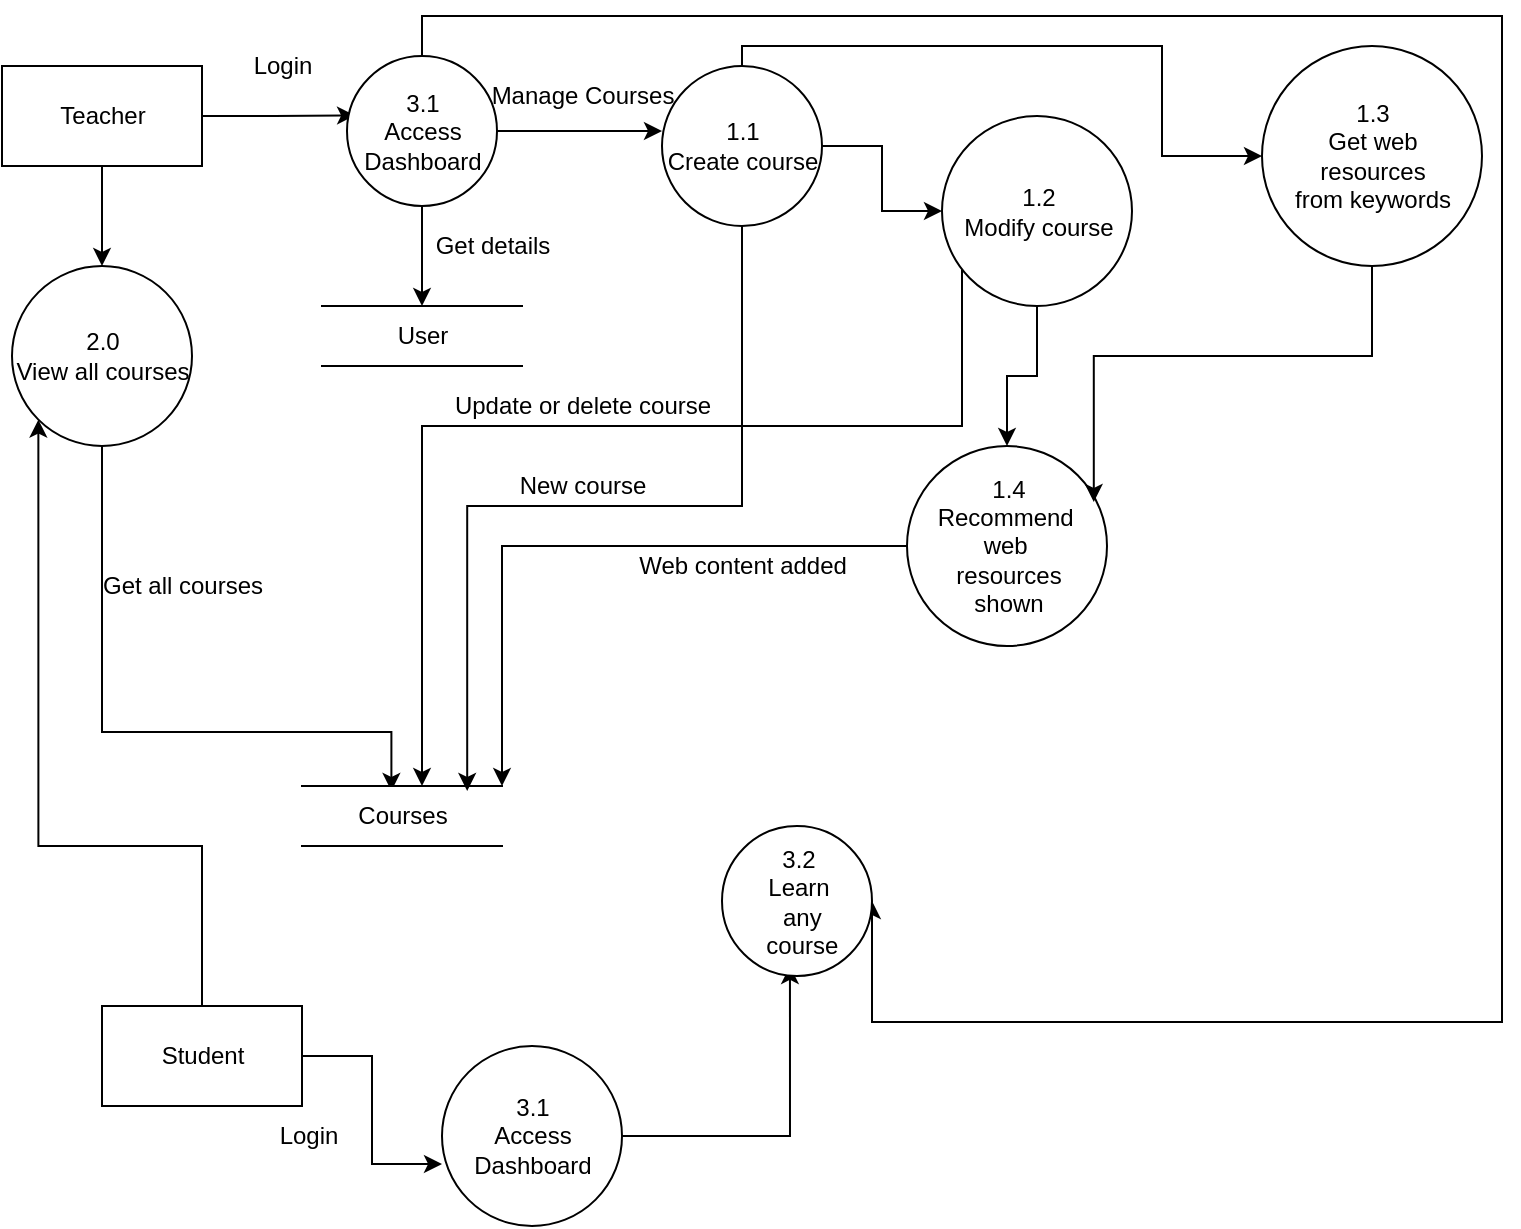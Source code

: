 <mxfile version="14.7.8" type="github">
  <diagram id="uNabezOZbzhQUUktLZSe" name="Page-1">
    <mxGraphModel dx="1199" dy="611" grid="1" gridSize="10" guides="1" tooltips="1" connect="1" arrows="1" fold="1" page="1" pageScale="1" pageWidth="827" pageHeight="1169" math="0" shadow="0">
      <root>
        <mxCell id="0" />
        <mxCell id="1" parent="0" />
        <mxCell id="d3qm_ClmXxjC8AG7S3Nh-4" style="edgeStyle=orthogonalEdgeStyle;rounded=0;orthogonalLoop=1;jettySize=auto;html=1;exitX=1;exitY=0.5;exitDx=0;exitDy=0;entryX=0.054;entryY=0.396;entryDx=0;entryDy=0;entryPerimeter=0;" parent="1" source="d3qm_ClmXxjC8AG7S3Nh-1" target="d3qm_ClmXxjC8AG7S3Nh-2" edge="1">
          <mxGeometry relative="1" as="geometry" />
        </mxCell>
        <mxCell id="d3qm_ClmXxjC8AG7S3Nh-8" style="edgeStyle=orthogonalEdgeStyle;rounded=0;orthogonalLoop=1;jettySize=auto;html=1;" parent="1" source="d3qm_ClmXxjC8AG7S3Nh-1" target="d3qm_ClmXxjC8AG7S3Nh-9" edge="1">
          <mxGeometry relative="1" as="geometry">
            <mxPoint x="110" y="180" as="targetPoint" />
          </mxGeometry>
        </mxCell>
        <mxCell id="d3qm_ClmXxjC8AG7S3Nh-1" value="Teacher" style="html=1;dashed=0;whitespace=wrap;" parent="1" vertex="1">
          <mxGeometry x="60" y="50" width="100" height="50" as="geometry" />
        </mxCell>
        <mxCell id="d3qm_ClmXxjC8AG7S3Nh-6" style="edgeStyle=orthogonalEdgeStyle;rounded=0;orthogonalLoop=1;jettySize=auto;html=1;entryX=0.5;entryY=0;entryDx=0;entryDy=0;" parent="1" source="d3qm_ClmXxjC8AG7S3Nh-2" target="d3qm_ClmXxjC8AG7S3Nh-3" edge="1">
          <mxGeometry relative="1" as="geometry" />
        </mxCell>
        <mxCell id="d3qm_ClmXxjC8AG7S3Nh-13" style="edgeStyle=orthogonalEdgeStyle;rounded=0;orthogonalLoop=1;jettySize=auto;html=1;" parent="1" source="d3qm_ClmXxjC8AG7S3Nh-2" edge="1">
          <mxGeometry relative="1" as="geometry">
            <mxPoint x="390" y="82.5" as="targetPoint" />
          </mxGeometry>
        </mxCell>
        <mxCell id="d3qm_ClmXxjC8AG7S3Nh-34" style="edgeStyle=orthogonalEdgeStyle;rounded=0;orthogonalLoop=1;jettySize=auto;html=1;exitX=0.5;exitY=0;exitDx=0;exitDy=0;entryX=1;entryY=0.5;entryDx=0;entryDy=0;" parent="1" source="d3qm_ClmXxjC8AG7S3Nh-2" target="d3qm_ClmXxjC8AG7S3Nh-32" edge="1">
          <mxGeometry relative="1" as="geometry">
            <Array as="points">
              <mxPoint x="270" y="25" />
              <mxPoint x="810" y="25" />
              <mxPoint x="810" y="528" />
            </Array>
          </mxGeometry>
        </mxCell>
        <mxCell id="d3qm_ClmXxjC8AG7S3Nh-2" value="3.1&lt;br&gt;Access&lt;br&gt;Dashboard" style="shape=ellipse;html=1;dashed=0;whitespace=wrap;aspect=fixed;perimeter=ellipsePerimeter;" parent="1" vertex="1">
          <mxGeometry x="232.5" y="45" width="75" height="75" as="geometry" />
        </mxCell>
        <mxCell id="d3qm_ClmXxjC8AG7S3Nh-3" value="User" style="html=1;dashed=0;whitespace=wrap;shape=partialRectangle;right=0;left=0;" parent="1" vertex="1">
          <mxGeometry x="220" y="170" width="100" height="30" as="geometry" />
        </mxCell>
        <mxCell id="d3qm_ClmXxjC8AG7S3Nh-5" value="Login" style="text;html=1;align=center;verticalAlign=middle;resizable=0;points=[];autosize=1;strokeColor=none;" parent="1" vertex="1">
          <mxGeometry x="180" y="40" width="40" height="20" as="geometry" />
        </mxCell>
        <mxCell id="d3qm_ClmXxjC8AG7S3Nh-7" value="Get details" style="text;html=1;align=center;verticalAlign=middle;resizable=0;points=[];autosize=1;strokeColor=none;" parent="1" vertex="1">
          <mxGeometry x="270" y="130" width="70" height="20" as="geometry" />
        </mxCell>
        <mxCell id="d3qm_ClmXxjC8AG7S3Nh-11" style="edgeStyle=orthogonalEdgeStyle;rounded=0;orthogonalLoop=1;jettySize=auto;html=1;entryX=0.447;entryY=0.082;entryDx=0;entryDy=0;entryPerimeter=0;" parent="1" source="d3qm_ClmXxjC8AG7S3Nh-9" target="d3qm_ClmXxjC8AG7S3Nh-10" edge="1">
          <mxGeometry relative="1" as="geometry">
            <Array as="points">
              <mxPoint x="110" y="383" />
            </Array>
          </mxGeometry>
        </mxCell>
        <mxCell id="d3qm_ClmXxjC8AG7S3Nh-9" value="2.0&lt;br&gt;View all courses" style="shape=ellipse;html=1;dashed=0;whitespace=wrap;aspect=fixed;perimeter=ellipsePerimeter;" parent="1" vertex="1">
          <mxGeometry x="65" y="150" width="90" height="90" as="geometry" />
        </mxCell>
        <mxCell id="d3qm_ClmXxjC8AG7S3Nh-10" value="Courses" style="html=1;dashed=0;whitespace=wrap;shape=partialRectangle;right=0;left=0;" parent="1" vertex="1">
          <mxGeometry x="210" y="410" width="100" height="30" as="geometry" />
        </mxCell>
        <mxCell id="d3qm_ClmXxjC8AG7S3Nh-12" value="Get all courses" style="text;html=1;align=center;verticalAlign=middle;resizable=0;points=[];autosize=1;strokeColor=none;" parent="1" vertex="1">
          <mxGeometry x="100" y="300" width="100" height="20" as="geometry" />
        </mxCell>
        <mxCell id="d3qm_ClmXxjC8AG7S3Nh-15" style="edgeStyle=orthogonalEdgeStyle;rounded=0;orthogonalLoop=1;jettySize=auto;html=1;exitX=0.5;exitY=1;exitDx=0;exitDy=0;entryX=0.826;entryY=0.082;entryDx=0;entryDy=0;entryPerimeter=0;" parent="1" source="d3qm_ClmXxjC8AG7S3Nh-14" target="d3qm_ClmXxjC8AG7S3Nh-10" edge="1">
          <mxGeometry relative="1" as="geometry">
            <mxPoint x="243" y="380" as="targetPoint" />
          </mxGeometry>
        </mxCell>
        <mxCell id="d3qm_ClmXxjC8AG7S3Nh-16" style="edgeStyle=orthogonalEdgeStyle;rounded=0;orthogonalLoop=1;jettySize=auto;html=1;exitX=1;exitY=0.5;exitDx=0;exitDy=0;" parent="1" source="d3qm_ClmXxjC8AG7S3Nh-14" target="d3qm_ClmXxjC8AG7S3Nh-17" edge="1">
          <mxGeometry relative="1" as="geometry">
            <mxPoint x="530" y="90" as="targetPoint" />
          </mxGeometry>
        </mxCell>
        <mxCell id="d3qm_ClmXxjC8AG7S3Nh-20" style="edgeStyle=orthogonalEdgeStyle;rounded=0;orthogonalLoop=1;jettySize=auto;html=1;exitX=0.5;exitY=0;exitDx=0;exitDy=0;" parent="1" source="d3qm_ClmXxjC8AG7S3Nh-14" target="d3qm_ClmXxjC8AG7S3Nh-21" edge="1">
          <mxGeometry relative="1" as="geometry">
            <mxPoint x="720" y="70" as="targetPoint" />
            <Array as="points">
              <mxPoint x="430" y="40" />
              <mxPoint x="640" y="40" />
              <mxPoint x="640" y="95" />
            </Array>
          </mxGeometry>
        </mxCell>
        <mxCell id="d3qm_ClmXxjC8AG7S3Nh-14" value="1.1&lt;br&gt;Create course" style="shape=ellipse;html=1;dashed=0;whitespace=wrap;aspect=fixed;perimeter=ellipsePerimeter;" parent="1" vertex="1">
          <mxGeometry x="390" y="50" width="80" height="80" as="geometry" />
        </mxCell>
        <mxCell id="d3qm_ClmXxjC8AG7S3Nh-18" style="edgeStyle=orthogonalEdgeStyle;rounded=0;orthogonalLoop=1;jettySize=auto;html=1;" parent="1" source="d3qm_ClmXxjC8AG7S3Nh-17" target="d3qm_ClmXxjC8AG7S3Nh-19" edge="1">
          <mxGeometry relative="1" as="geometry">
            <mxPoint x="562.5" y="220" as="targetPoint" />
          </mxGeometry>
        </mxCell>
        <mxCell id="d3qm_ClmXxjC8AG7S3Nh-23" style="edgeStyle=orthogonalEdgeStyle;rounded=0;orthogonalLoop=1;jettySize=auto;html=1;" parent="1" source="d3qm_ClmXxjC8AG7S3Nh-17" edge="1">
          <mxGeometry relative="1" as="geometry">
            <mxPoint x="270" y="410" as="targetPoint" />
            <Array as="points">
              <mxPoint x="540" y="230" />
              <mxPoint x="270" y="230" />
              <mxPoint x="270" y="407" />
            </Array>
          </mxGeometry>
        </mxCell>
        <mxCell id="d3qm_ClmXxjC8AG7S3Nh-17" value="1.2&lt;br&gt;Modify course" style="shape=ellipse;html=1;dashed=0;whitespace=wrap;aspect=fixed;perimeter=ellipsePerimeter;" parent="1" vertex="1">
          <mxGeometry x="530" y="75" width="95" height="95" as="geometry" />
        </mxCell>
        <mxCell id="d3qm_ClmXxjC8AG7S3Nh-26" style="edgeStyle=orthogonalEdgeStyle;rounded=0;orthogonalLoop=1;jettySize=auto;html=1;entryX=1;entryY=0;entryDx=0;entryDy=0;" parent="1" source="d3qm_ClmXxjC8AG7S3Nh-19" target="d3qm_ClmXxjC8AG7S3Nh-10" edge="1">
          <mxGeometry relative="1" as="geometry" />
        </mxCell>
        <mxCell id="d3qm_ClmXxjC8AG7S3Nh-19" value="1.4&lt;br&gt;Recommend&amp;nbsp;&lt;br&gt;web&amp;nbsp;&lt;br&gt;resources&lt;br&gt;shown" style="shape=ellipse;html=1;dashed=0;whitespace=wrap;aspect=fixed;perimeter=ellipsePerimeter;" parent="1" vertex="1">
          <mxGeometry x="512.5" y="240" width="100" height="100" as="geometry" />
        </mxCell>
        <mxCell id="d3qm_ClmXxjC8AG7S3Nh-22" style="edgeStyle=orthogonalEdgeStyle;rounded=0;orthogonalLoop=1;jettySize=auto;html=1;exitX=0.5;exitY=1;exitDx=0;exitDy=0;entryX=0.934;entryY=0.28;entryDx=0;entryDy=0;entryPerimeter=0;" parent="1" source="d3qm_ClmXxjC8AG7S3Nh-21" target="d3qm_ClmXxjC8AG7S3Nh-19" edge="1">
          <mxGeometry relative="1" as="geometry" />
        </mxCell>
        <mxCell id="d3qm_ClmXxjC8AG7S3Nh-21" value="1.3&lt;br&gt;Get web&lt;br&gt;resources&lt;br&gt;from keywords" style="shape=ellipse;html=1;dashed=0;whitespace=wrap;aspect=fixed;perimeter=ellipsePerimeter;" parent="1" vertex="1">
          <mxGeometry x="690" y="40" width="110" height="110" as="geometry" />
        </mxCell>
        <mxCell id="d3qm_ClmXxjC8AG7S3Nh-24" value="Update or delete course" style="text;html=1;align=center;verticalAlign=middle;resizable=0;points=[];autosize=1;strokeColor=none;" parent="1" vertex="1">
          <mxGeometry x="280" y="210" width="140" height="20" as="geometry" />
        </mxCell>
        <mxCell id="d3qm_ClmXxjC8AG7S3Nh-25" value="New course" style="text;html=1;align=center;verticalAlign=middle;resizable=0;points=[];autosize=1;strokeColor=none;" parent="1" vertex="1">
          <mxGeometry x="310" y="250" width="80" height="20" as="geometry" />
        </mxCell>
        <mxCell id="d3qm_ClmXxjC8AG7S3Nh-27" value="Web content added" style="text;html=1;align=center;verticalAlign=middle;resizable=0;points=[];autosize=1;strokeColor=none;" parent="1" vertex="1">
          <mxGeometry x="370" y="290" width="120" height="20" as="geometry" />
        </mxCell>
        <mxCell id="d3qm_ClmXxjC8AG7S3Nh-29" style="edgeStyle=orthogonalEdgeStyle;rounded=0;orthogonalLoop=1;jettySize=auto;html=1;entryX=0;entryY=0.656;entryDx=0;entryDy=0;entryPerimeter=0;" parent="1" source="d3qm_ClmXxjC8AG7S3Nh-28" target="d3qm_ClmXxjC8AG7S3Nh-30" edge="1">
          <mxGeometry relative="1" as="geometry">
            <mxPoint x="270" y="655" as="targetPoint" />
          </mxGeometry>
        </mxCell>
        <mxCell id="d3qm_ClmXxjC8AG7S3Nh-31" style="edgeStyle=orthogonalEdgeStyle;rounded=0;orthogonalLoop=1;jettySize=auto;html=1;exitX=0.5;exitY=0;exitDx=0;exitDy=0;entryX=0;entryY=1;entryDx=0;entryDy=0;" parent="1" source="d3qm_ClmXxjC8AG7S3Nh-28" target="d3qm_ClmXxjC8AG7S3Nh-9" edge="1">
          <mxGeometry relative="1" as="geometry">
            <mxPoint x="69" y="240" as="targetPoint" />
            <Array as="points">
              <mxPoint x="160" y="440" />
              <mxPoint x="78" y="440" />
            </Array>
          </mxGeometry>
        </mxCell>
        <mxCell id="d3qm_ClmXxjC8AG7S3Nh-28" value="Student" style="html=1;dashed=0;whitespace=wrap;" parent="1" vertex="1">
          <mxGeometry x="110" y="520" width="100" height="50" as="geometry" />
        </mxCell>
        <mxCell id="d3qm_ClmXxjC8AG7S3Nh-33" style="edgeStyle=orthogonalEdgeStyle;rounded=0;orthogonalLoop=1;jettySize=auto;html=1;exitX=1;exitY=0.5;exitDx=0;exitDy=0;entryX=0.453;entryY=0.933;entryDx=0;entryDy=0;entryPerimeter=0;" parent="1" source="d3qm_ClmXxjC8AG7S3Nh-30" target="d3qm_ClmXxjC8AG7S3Nh-32" edge="1">
          <mxGeometry relative="1" as="geometry">
            <mxPoint x="390" y="570" as="targetPoint" />
          </mxGeometry>
        </mxCell>
        <mxCell id="d3qm_ClmXxjC8AG7S3Nh-30" value="3.1&lt;br&gt;Access&lt;br&gt;Dashboard" style="shape=ellipse;html=1;dashed=0;whitespace=wrap;aspect=fixed;perimeter=ellipsePerimeter;" parent="1" vertex="1">
          <mxGeometry x="280" y="540" width="90" height="90" as="geometry" />
        </mxCell>
        <mxCell id="d3qm_ClmXxjC8AG7S3Nh-32" value="3.2&lt;br&gt;Learn&lt;br&gt;&amp;nbsp;any&lt;br&gt;&amp;nbsp;course" style="shape=ellipse;html=1;dashed=0;whitespace=wrap;aspect=fixed;perimeter=ellipsePerimeter;" parent="1" vertex="1">
          <mxGeometry x="420" y="430" width="75" height="75" as="geometry" />
        </mxCell>
        <mxCell id="d3qm_ClmXxjC8AG7S3Nh-35" value="Login" style="text;html=1;align=center;verticalAlign=middle;resizable=0;points=[];autosize=1;strokeColor=none;" parent="1" vertex="1">
          <mxGeometry x="192.5" y="575" width="40" height="20" as="geometry" />
        </mxCell>
        <mxCell id="VpwQy626Z5NcKNcMiy0Q-3" value="Manage Courses" style="text;html=1;align=center;verticalAlign=middle;resizable=0;points=[];autosize=1;strokeColor=none;" vertex="1" parent="1">
          <mxGeometry x="295" y="55" width="110" height="20" as="geometry" />
        </mxCell>
      </root>
    </mxGraphModel>
  </diagram>
</mxfile>

